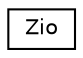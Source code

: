 digraph "Graphical Class Hierarchy"
{
 // LATEX_PDF_SIZE
  edge [fontname="Helvetica",fontsize="10",labelfontname="Helvetica",labelfontsize="10"];
  node [fontname="Helvetica",fontsize="10",shape=record];
  rankdir="LR";
  Node0 [label="Zio",height=0.2,width=0.4,color="black", fillcolor="white", style="filled",URL="$struct_zio.html",tooltip=" "];
}
